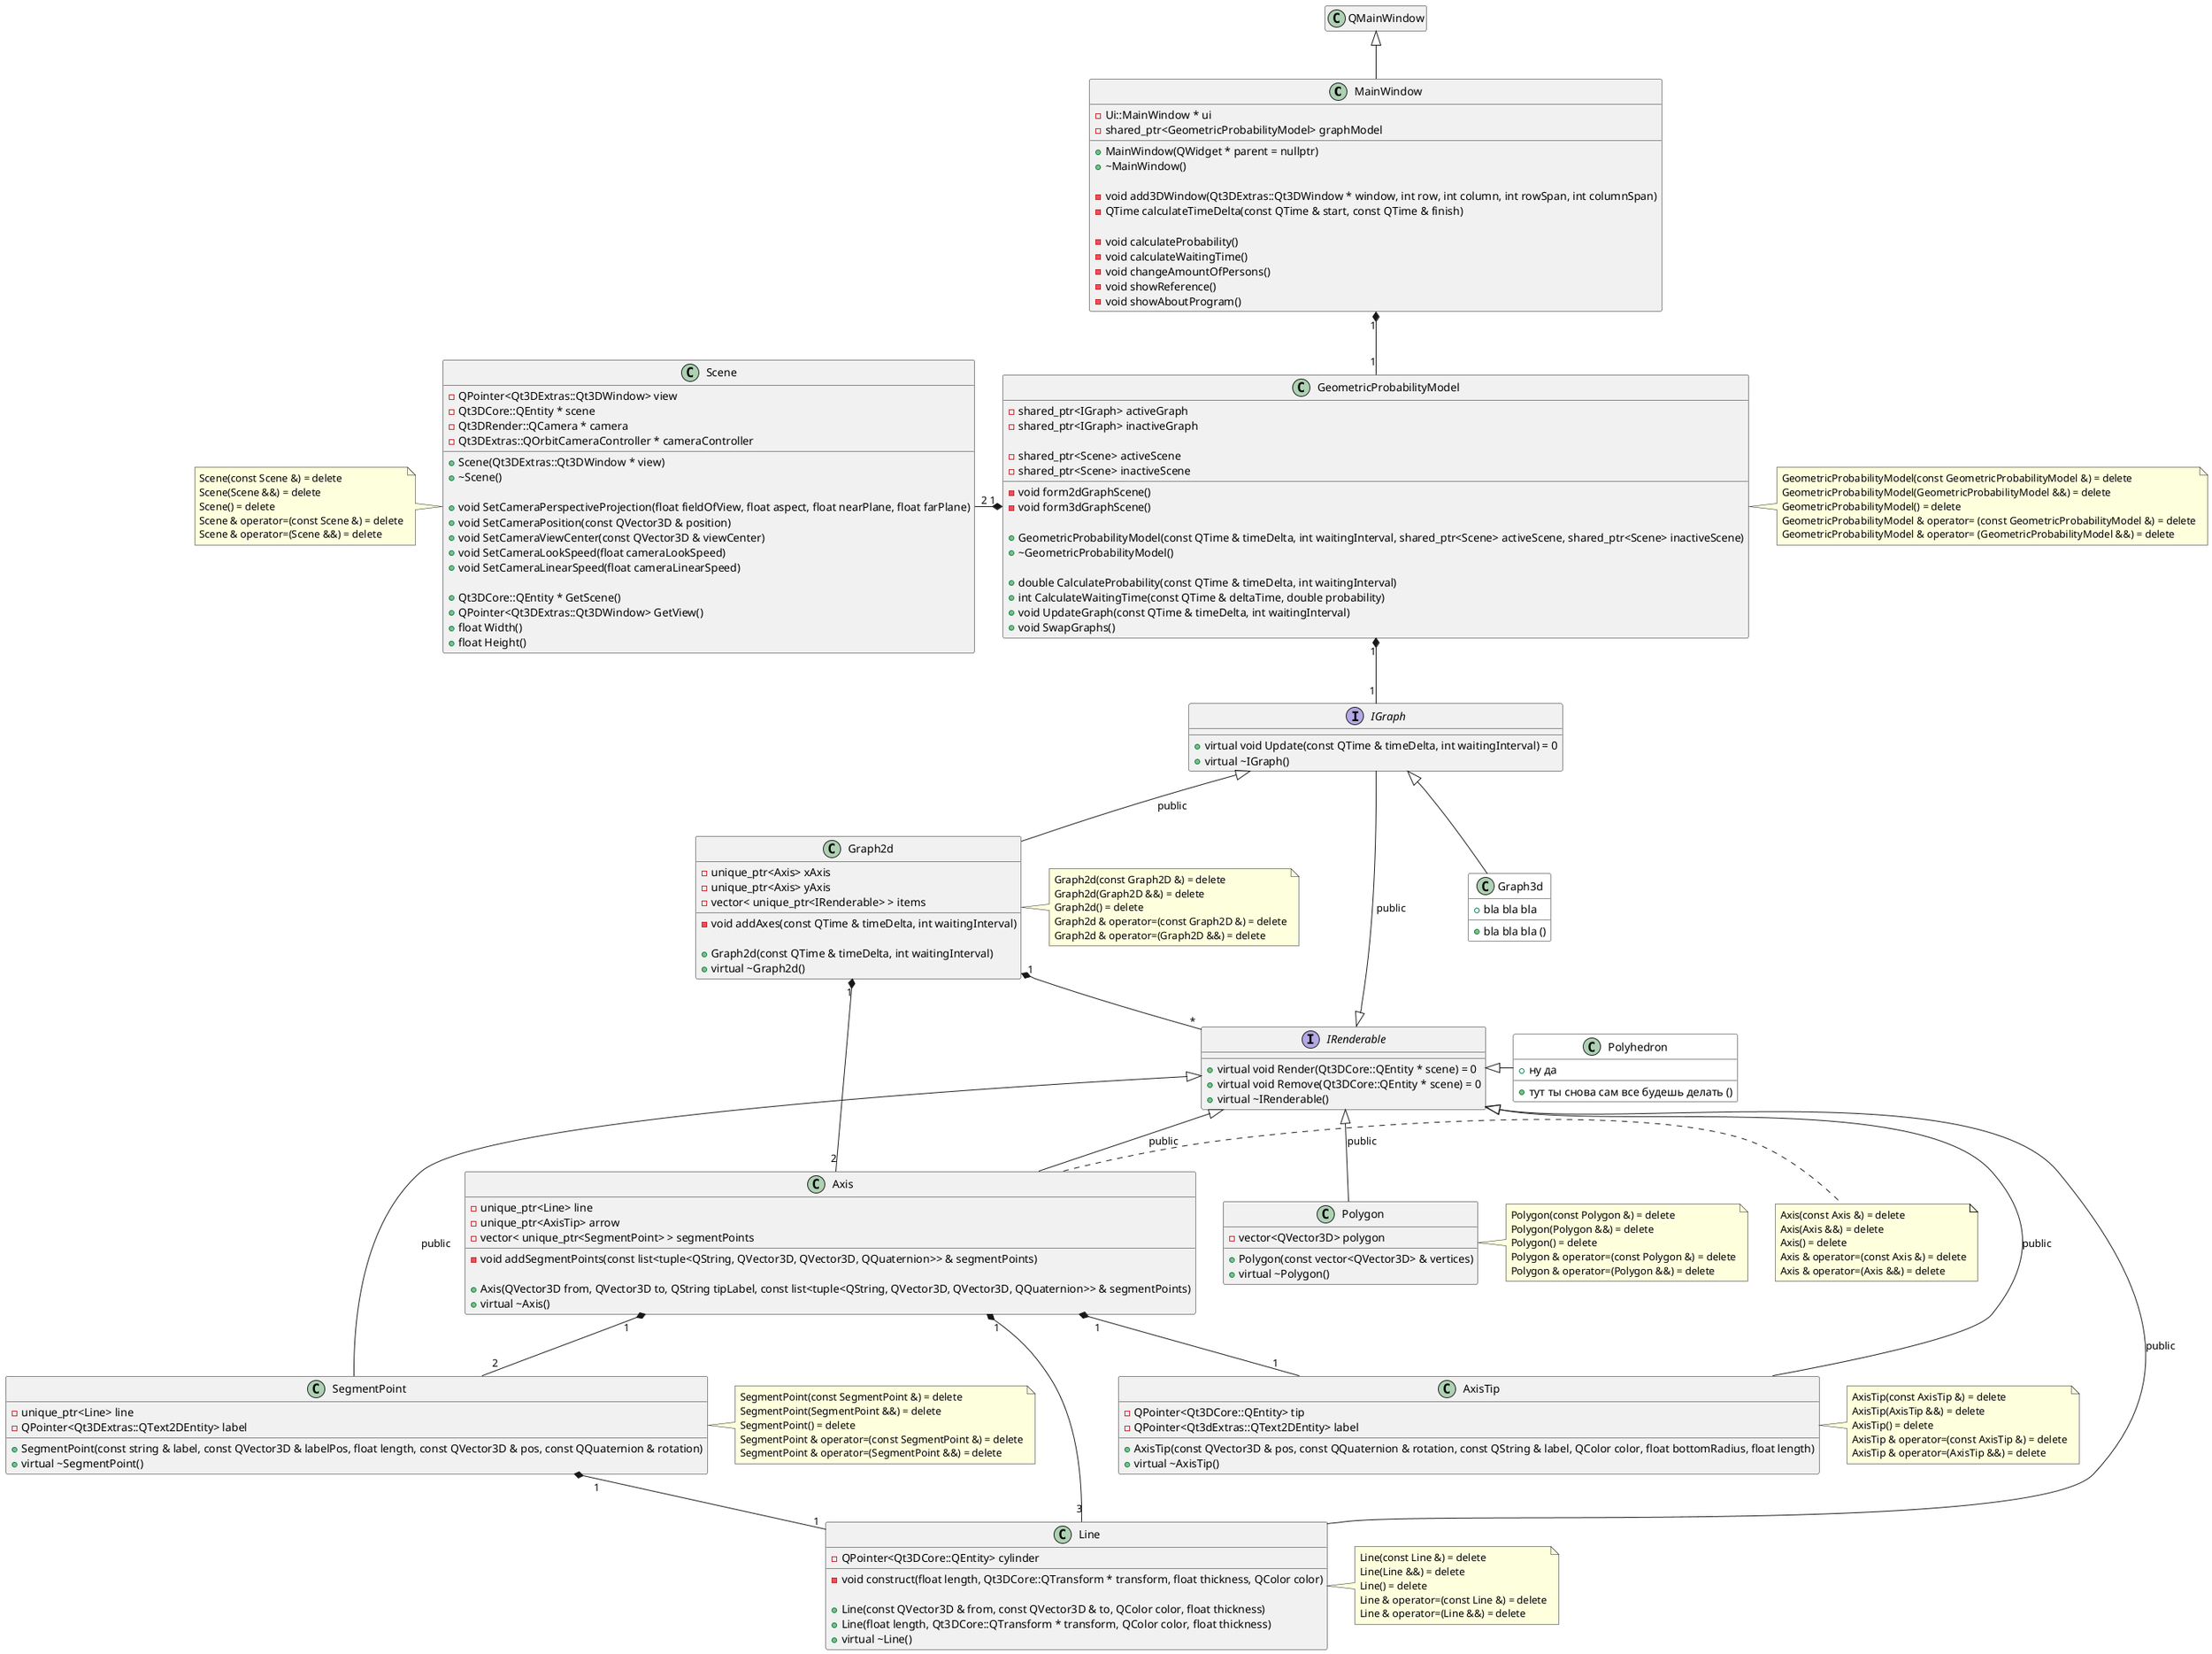 @startuml 

'https://plantuml.com/class-diagram

class MainWindow {
    - Ui::MainWindow * ui
    - shared_ptr<GeometricProbabilityModel> graphModel

    + MainWindow(QWidget * parent = nullptr)
    + ~MainWindow()

    - void add3DWindow(Qt3DExtras::Qt3DWindow * window, int row, int column, int rowSpan, int columnSpan)
    - QTime calculateTimeDelta(const QTime & start, const QTime & finish)

    - void calculateProbability()
    - void calculateWaitingTime()
    - void changeAmountOfPersons()
    - void showReference()
    - void showAboutProgram()
}
QMainWindow <|-- MainWindow
hide QMainWindow members



class GeometricProbabilityModel {
    - shared_ptr<IGraph> activeGraph
    - shared_ptr<IGraph> inactiveGraph

    - shared_ptr<Scene> activeScene
    - shared_ptr<Scene> inactiveScene

    - void form2dGraphScene()
    - void form3dGraphScene()

    + GeometricProbabilityModel(const QTime & timeDelta, int waitingInterval, shared_ptr<Scene> activeScene, shared_ptr<Scene> inactiveScene)
    + ~GeometricProbabilityModel()

    + double CalculateProbability(const QTime & timeDelta, int waitingInterval)
    + int CalculateWaitingTime(const QTime & deltaTime, double probability)
    + void UpdateGraph(const QTime & timeDelta, int waitingInterval)
    + void SwapGraphs()
}
MainWindow "1" *-- "1" GeometricProbabilityModel
note left of GeometricProbabilityModel::"graph"
    на этом месте будет стоять либо двухмерный,
    либо трехмерный график
end note
note right of GeometricProbabilityModel
    GeometricProbabilityModel(const GeometricProbabilityModel &) = delete
    GeometricProbabilityModel(GeometricProbabilityModel &&) = delete
    GeometricProbabilityModel() = delete
    GeometricProbabilityModel & operator= (const GeometricProbabilityModel &) = delete
    GeometricProbabilityModel & operator= (GeometricProbabilityModel &&) = delete
end note



interface IGraph {
    + virtual void Update(const QTime & timeDelta, int waitingInterval) = 0
    + virtual ~IGraph()
}
IRenderable <|-- IGraph : public
GeometricProbabilityModel "1" *-- "1" IGraph
note left of IGraph::"mainFigure"
    основная фигура, характеризующая
    геометрическую вероятность
end note
note left of IGraph::"boundingFigure"
    фигура, ограничивающая основную
end note



class Graph2d {
    - unique_ptr<Axis> xAxis
    - unique_ptr<Axis> yAxis
    - vector< unique_ptr<IRenderable> > items

    - void addAxes(const QTime & timeDelta, int waitingInterval)

    + Graph2d(const QTime & timeDelta, int waitingInterval)
    + virtual ~Graph2d()
}
IGraph <|-- Graph2d : public
note right of Graph2d
    Graph2d(const Graph2D &) = delete
    Graph2d(Graph2D &&) = delete
    Graph2d() = delete
    Graph2d & operator=(const Graph2D &) = delete
    Graph2d & operator=(Graph2D &&) = delete
end note



class Graph3d #white { /' #white окрашивает объект в белый цвет '/
    + bla bla bla
    + bla bla bla ()
}
IGraph <|-- Graph3d



class Axis {
    - unique_ptr<Line> line
    - unique_ptr<AxisTip> arrow
    - vector< unique_ptr<SegmentPoint> > segmentPoints

    - void addSegmentPoints(const list<tuple<QString, QVector3D, QVector3D, QQuaternion>> & segmentPoints)

    + Axis(QVector3D from, QVector3D to, QString tipLabel, const list<tuple<QString, QVector3D, QVector3D, QQuaternion>> & segmentPoints)
    + virtual ~Axis()
}
IRenderable <|-- Axis : public
Graph2d "1" *-- "2" Axis
note right of Axis
    Axis(const Axis &) = delete
    Axis(Axis &&) = delete
    Axis() = delete
    Axis & operator=(const Axis &) = delete
    Axis & operator=(Axis &&) = delete
end note



class SegmentPoint {
    - unique_ptr<Line> line
    - QPointer<Qt3DExtras::QText2DEntity> label

    + SegmentPoint(const string & label, const QVector3D & labelPos, float length, const QVector3D & pos, const QQuaternion & rotation)
    + virtual ~SegmentPoint()
}
IRenderable <|-- SegmentPoint : public
Axis "1" *-- "2" SegmentPoint
note right of SegmentPoint
    SegmentPoint(const SegmentPoint &) = delete
    SegmentPoint(SegmentPoint &&) = delete
    SegmentPoint() = delete
    SegmentPoint & operator=(const SegmentPoint &) = delete
    SegmentPoint & operator=(SegmentPoint &&) = delete
end note



class Polygon {
    - vector<QVector3D> polygon

    + Polygon(const vector<QVector3D> & vertices)
    + virtual ~Polygon()
}
IRenderable <|-- Polygon : public
note right of Polygon
    Polygon(const Polygon &) = delete
    Polygon(Polygon &&) = delete
    Polygon() = delete
    Polygon & operator=(const Polygon &) = delete
    Polygon & operator=(Polygon &&) = delete
end note



class Polyhedron #white { /' #white окрашивает объект в белый цвет '/
    + ну да
    + тут ты снова сам все будешь делать ()
}
IRenderable <|- Polyhedron



interface IRenderable {
    + virtual void Render(Qt3DCore::QEntity * scene) = 0
    + virtual void Remove(Qt3DCore::QEntity * scene) = 0
    + virtual ~IRenderable()
}
IGraph -[hidden]- IRenderable
Graph2d "1" *-- "*" IRenderable



class Line {
    - QPointer<Qt3DCore::QEntity> cylinder
    - void construct(float length, Qt3DCore::QTransform * transform, float thickness, QColor color)

    + Line(const QVector3D & from, const QVector3D & to, QColor color, float thickness)
    + Line(float length, Qt3DCore::QTransform * transform, QColor color, float thickness)
    + virtual ~Line()
}
IRenderable <|-- Line : public
SegmentPoint "1" *-- "1" Line
Axis "1" *-- "3" Line
note right of Line
    Line(const Line &) = delete
    Line(Line &&) = delete
    Line() = delete
    Line & operator=(const Line &) = delete
    Line & operator=(Line &&) = delete
end note



class AxisTip {
    - QPointer<Qt3DCore::QEntity> tip
    - QPointer<Qt3dExtras::QText2DEntity> label

    + AxisTip(const QVector3D & pos, const QQuaternion & rotation, const QString & label, QColor color, float bottomRadius, float length)
    + virtual ~AxisTip()
}
IRenderable <|-- AxisTip : public
Axis "1" *-- "1" AxisTip
note right of AxisTip
    AxisTip(const AxisTip &) = delete
    AxisTip(AxisTip &&) = delete
    AxisTip() = delete
    AxisTip & operator=(const AxisTip &) = delete
    AxisTip & operator=(AxisTip &&) = delete
end note



class Scene {
	- QPointer<Qt3DExtras::Qt3DWindow> view
	- Qt3DCore::QEntity * scene
	- Qt3DRender::QCamera * camera
	- Qt3DExtras::QOrbitCameraController * cameraController

    + Scene(Qt3DExtras::Qt3DWindow * view)
    + ~Scene()

	+ void SetCameraPerspectiveProjection(float fieldOfView, float aspect, float nearPlane, float farPlane)
	+ void SetCameraPosition(const QVector3D & position)
	+ void SetCameraViewCenter(const QVector3D & viewCenter)
	+ void SetCameraLookSpeed(float cameraLookSpeed)
	+ void SetCameraLinearSpeed(float cameraLinearSpeed)

	+ Qt3DCore::QEntity * GetScene()
	+ QPointer<Qt3DExtras::Qt3DWindow> GetView()
	+ float Width()
	+ float Height()
}
GeometricProbabilityModel "1" *-left- "2" Scene
note left of Scene
    Scene(const Scene &) = delete
    Scene(Scene &&) = delete
    Scene() = delete
    Scene & operator=(const Scene &) = delete
    Scene & operator=(Scene &&) = delete
end note

@enduml